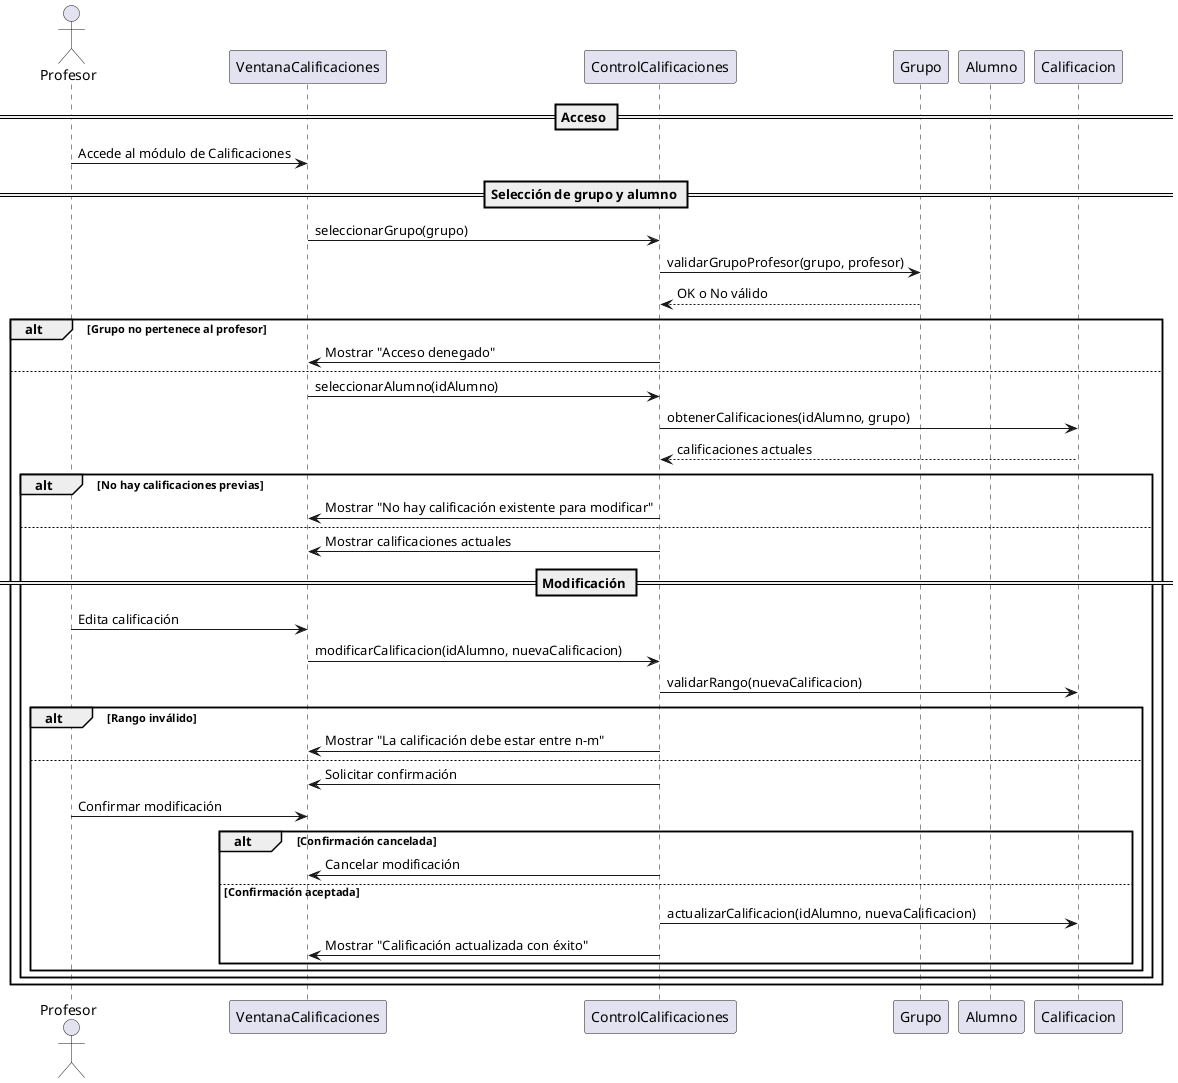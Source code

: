 @startuml Modificación de Calificación

actor Profesor
participant "VentanaCalificaciones" as VC
participant "ControlCalificaciones" as CC
participant "Grupo" as GR
participant "Alumno" as AL
participant "Calificacion" as CAL

== Acceso ==
Profesor -> VC : Accede al módulo de Calificaciones

== Selección de grupo y alumno ==
VC -> CC : seleccionarGrupo(grupo)
CC -> GR : validarGrupoProfesor(grupo, profesor)
GR --> CC : OK o No válido

alt Grupo no pertenece al profesor
    CC -> VC : Mostrar "Acceso denegado"
else
    VC -> CC : seleccionarAlumno(idAlumno)
    CC -> CAL : obtenerCalificaciones(idAlumno, grupo)
    CAL --> CC : calificaciones actuales

    alt No hay calificaciones previas
        CC -> VC : Mostrar "No hay calificación existente para modificar"
    else
        CC -> VC : Mostrar calificaciones actuales

        == Modificación ==
        Profesor -> VC : Edita calificación
        VC -> CC : modificarCalificacion(idAlumno, nuevaCalificacion)

        CC -> CAL : validarRango(nuevaCalificacion)
        alt Rango inválido
            CC -> VC : Mostrar "La calificación debe estar entre n-m"
        else
            CC -> VC : Solicitar confirmación
            Profesor -> VC : Confirmar modificación

            alt Confirmación cancelada
                CC -> VC : Cancelar modificación
            else Confirmación aceptada
                CC -> CAL : actualizarCalificacion(idAlumno, nuevaCalificacion)
                CC -> VC : Mostrar "Calificación actualizada con éxito"
            end
        end
    end
end

@enduml